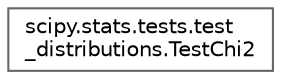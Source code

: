 digraph "Graphical Class Hierarchy"
{
 // LATEX_PDF_SIZE
  bgcolor="transparent";
  edge [fontname=Helvetica,fontsize=10,labelfontname=Helvetica,labelfontsize=10];
  node [fontname=Helvetica,fontsize=10,shape=box,height=0.2,width=0.4];
  rankdir="LR";
  Node0 [id="Node000000",label="scipy.stats.tests.test\l_distributions.TestChi2",height=0.2,width=0.4,color="grey40", fillcolor="white", style="filled",URL="$d2/d22/classscipy_1_1stats_1_1tests_1_1test__distributions_1_1TestChi2.html",tooltip=" "];
}
